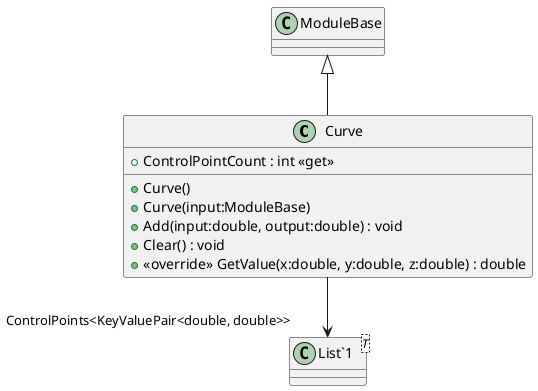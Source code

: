 @startuml
class Curve {
    + ControlPointCount : int <<get>>
    + Curve()
    + Curve(input:ModuleBase)
    + Add(input:double, output:double) : void
    + Clear() : void
    + <<override>> GetValue(x:double, y:double, z:double) : double
}
class "List`1"<T> {
}
ModuleBase <|-- Curve
Curve --> "ControlPoints<KeyValuePair<double, double>>" "List`1"
@enduml

